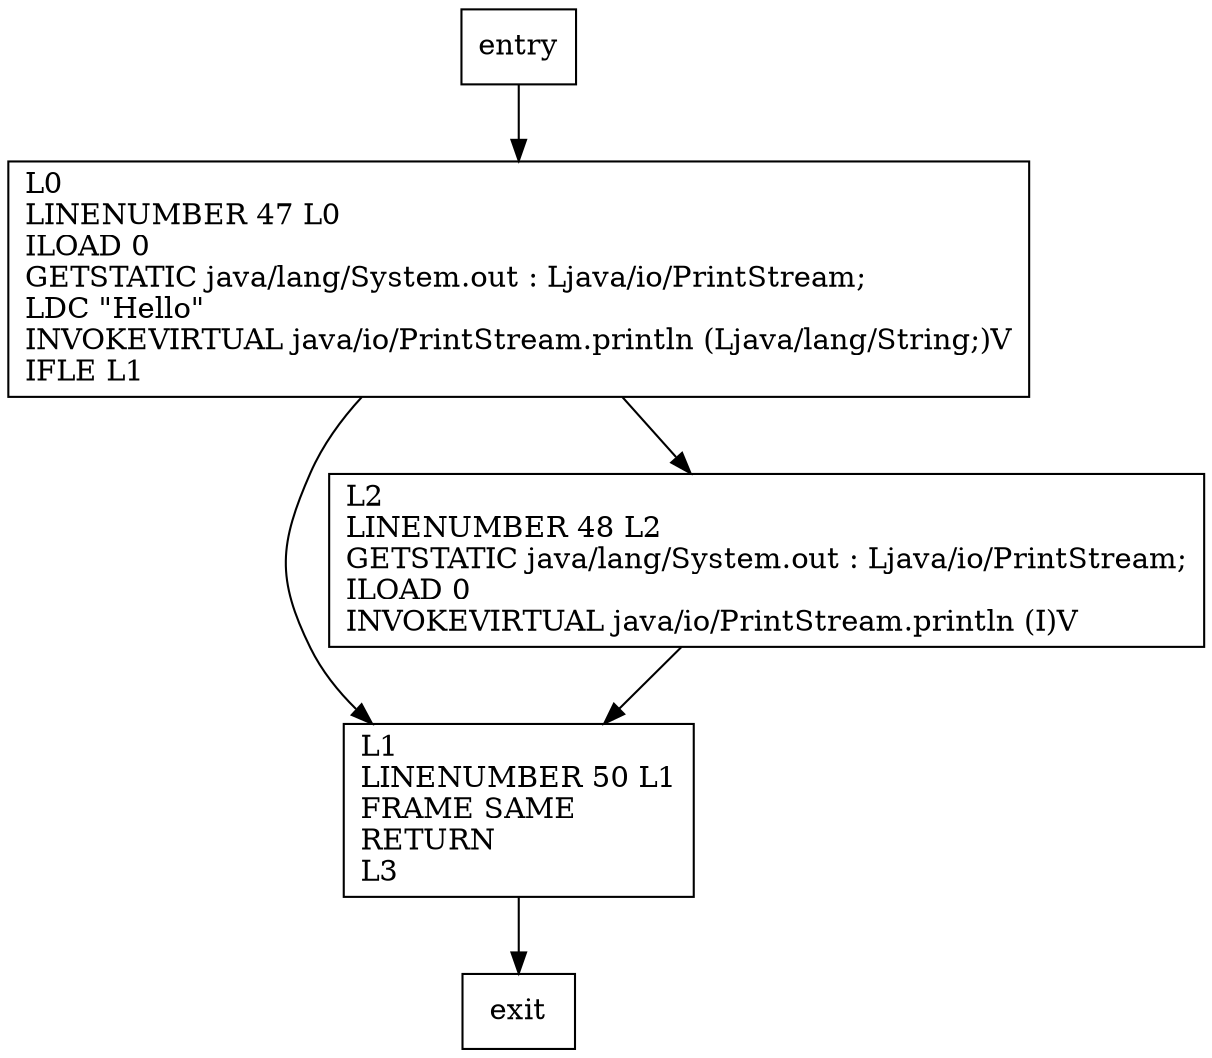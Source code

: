 digraph foo {
node [shape=record];
210281271 [label="L0\lLINENUMBER 47 L0\lILOAD 0\lGETSTATIC java/lang/System.out : Ljava/io/PrintStream;\lLDC \"Hello\"\lINVOKEVIRTUAL java/io/PrintStream.println (Ljava/lang/String;)V\lIFLE L1\l"];
1560940633 [label="L1\lLINENUMBER 50 L1\lFRAME SAME\lRETURN\lL3\l"];
1213818572 [label="L2\lLINENUMBER 48 L2\lGETSTATIC java/lang/System.out : Ljava/io/PrintStream;\lILOAD 0\lINVOKEVIRTUAL java/io/PrintStream.println (I)V\l"];
entry;
exit;
entry -> 210281271;
210281271 -> 1560940633;
210281271 -> 1213818572;
1560940633 -> exit;
1213818572 -> 1560940633;
}
